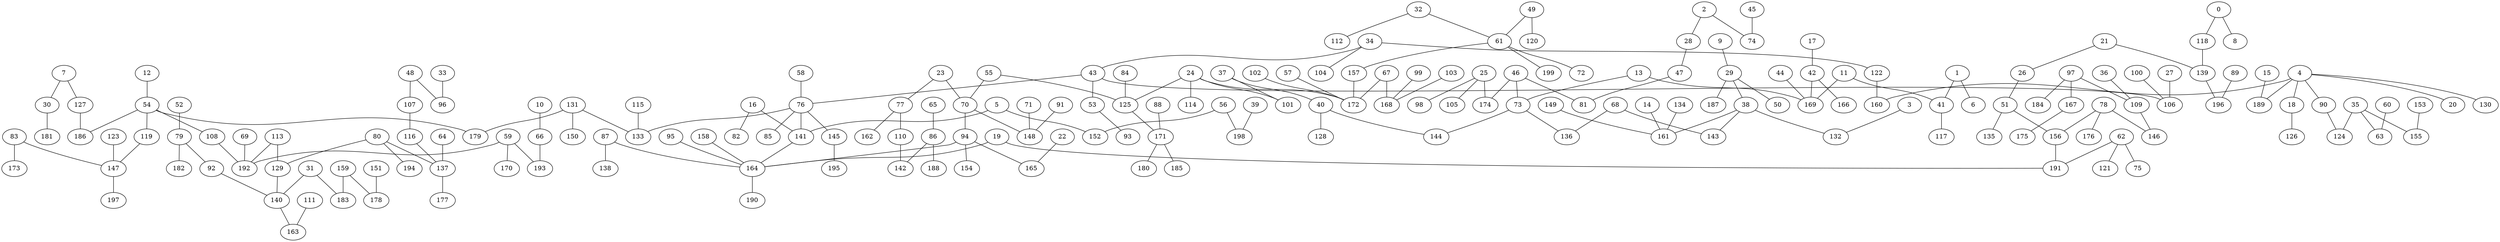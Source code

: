 graph {
54  [Label = "54 (0.00)"]
119  [Label = "119 (0.00)"]
45  [Label = "45 (0.00)"]
74  [Label = "74 (0.00)"]
92  [Label = "92 (0.00)"]
140  [Label = "140 (0.00)"]
42  [Label = "42 (0.00)"]
169  [Label = "169 (0.00)"]
12  [Label = "12 (0.00)"]
31  [Label = "31 (0.00)"]
127  [Label = "127 (0.00)"]
186  [Label = "186 (0.00)"]
147  [Label = "147 (0.00)"]
29  [Label = "29 (0.00)"]
187  [Label = "187 (0.00)"]
34  [Label = "34 (0.00)"]
104  [Label = "104 (0.00)"]
4  [Label = "4 (0.00)"]
189  [Label = "189 (0.00)"]
35  [Label = "35 (0.00)"]
63  [Label = "63 (0.00)"]
23  [Label = "23 (0.00)"]
77  [Label = "77 (0.00)"]
108  [Label = "108 (0.00)"]
113  [Label = "113 (0.00)"]
192  [Label = "192 (0.00)"]
183  [Label = "183 (0.00)"]
38  [Label = "38 (0.00)"]
143  [Label = "143 (0.00)"]
179  [Label = "179 (0.00)"]
161  [Label = "161 (0.00)"]
87  [Label = "87 (0.00)"]
164  [Label = "164 (0.00)"]
157  [Label = "157 (0.00)"]
172  [Label = "172 (0.00)"]
138  [Label = "138 (0.00)"]
24  [Label = "24 (0.00)"]
101  [Label = "101 (0.00)"]
55  [Label = "55 (0.00)"]
125  [Label = "125 (0.00)"]
155  [Label = "155 (0.00)"]
67  [Label = "67 (0.00)"]
141  [Label = "141 (0.00)"]
56  [Label = "56 (0.00)"]
152  [Label = "152 (0.00)"]
89  [Label = "89 (0.00)"]
196  [Label = "196 (0.00)"]
122  [Label = "122 (0.00)"]
160  [Label = "160 (0.00)"]
43  [Label = "43 (0.00)"]
76  [Label = "76 (0.00)"]
46  [Label = "46 (0.00)"]
81  [Label = "81 (0.00)"]
70  [Label = "70 (0.00)"]
198  [Label = "198 (0.00)"]
171  [Label = "171 (0.00)"]
25  [Label = "25 (0.00)"]
98  [Label = "98 (0.00)"]
148  [Label = "148 (0.00)"]
51  [Label = "51 (0.00)"]
156  [Label = "156 (0.00)"]
62  [Label = "62 (0.00)"]
191  [Label = "191 (0.00)"]
159  [Label = "159 (0.00)"]
3  [Label = "3 (0.00)"]
132  [Label = "132 (0.00)"]
36  [Label = "36 (0.00)"]
109  [Label = "109 (0.00)"]
86  [Label = "86 (0.00)"]
142  [Label = "142 (0.00)"]
115  [Label = "115 (0.00)"]
133  [Label = "133 (0.00)"]
103  [Label = "103 (0.00)"]
168  [Label = "168 (0.00)"]
178  [Label = "178 (0.00)"]
107  [Label = "107 (0.00)"]
116  [Label = "116 (0.00)"]
18  [Label = "18 (0.00)"]
126  [Label = "126 (0.00)"]
162  [Label = "162 (0.00)"]
97  [Label = "97 (0.00)"]
184  [Label = "184 (0.00)"]
131  [Label = "131 (0.00)"]
145  [Label = "145 (0.00)"]
90  [Label = "90 (0.00)"]
94  [Label = "94 (0.00)"]
20  [Label = "20 (0.00)"]
121  [Label = "121 (0.00)"]
129  [Label = "129 (0.00)"]
106  [Label = "106 (0.00)"]
26  [Label = "26 (0.00)"]
32  [Label = "32 (0.00)"]
112  [Label = "112 (0.00)"]
84  [Label = "84 (0.00)"]
197  [Label = "197 (0.00)"]
13  [Label = "13 (0.00)"]
73  [Label = "73 (0.00)"]
100  [Label = "100 (0.00)"]
5  [Label = "5 (0.00)"]
2  [Label = "2 (0.00)"]
150  [Label = "150 (0.00)"]
146  [Label = "146 (0.00)"]
53  [Label = "53 (0.00)"]
136  [Label = "136 (0.00)"]
111  [Label = "111 (0.00)"]
163  [Label = "163 (0.00)"]
137  [Label = "137 (0.00)"]
177  [Label = "177 (0.00)"]
83  [Label = "83 (0.00)"]
80  [Label = "80 (0.00)"]
194  [Label = "194 (0.00)"]
15  [Label = "15 (0.00)"]
188  [Label = "188 (0.00)"]
124  [Label = "124 (0.00)"]
14  [Label = "14 (0.00)"]
78  [Label = "78 (0.00)"]
88  [Label = "88 (0.00)"]
19  [Label = "19 (0.00)"]
102  [Label = "102 (0.00)"]
59  [Label = "59 (0.00)"]
110  [Label = "110 (0.00)"]
33  [Label = "33 (0.00)"]
96  [Label = "96 (0.00)"]
158  [Label = "158 (0.00)"]
40  [Label = "40 (0.00)"]
128  [Label = "128 (0.00)"]
21  [Label = "21 (0.00)"]
139  [Label = "139 (0.00)"]
11  [Label = "11 (0.00)"]
41  [Label = "41 (0.00)"]
151  [Label = "151 (0.00)"]
167  [Label = "167 (0.00)"]
195  [Label = "195 (0.00)"]
37  [Label = "37 (0.00)"]
52  [Label = "52 (0.00)"]
79  [Label = "79 (0.00)"]
180  [Label = "180 (0.00)"]
60  [Label = "60 (0.00)"]
174  [Label = "174 (0.00)"]
58  [Label = "58 (0.00)"]
39  [Label = "39 (0.00)"]
22  [Label = "22 (0.00)"]
165  [Label = "165 (0.00)"]
66  [Label = "66 (0.00)"]
193  [Label = "193 (0.00)"]
7  [Label = "7 (0.00)"]
30  [Label = "30 (0.00)"]
181  [Label = "181 (0.00)"]
16  [Label = "16 (0.00)"]
1  [Label = "1 (0.00)"]
176  [Label = "176 (0.00)"]
99  [Label = "99 (0.00)"]
61  [Label = "61 (0.00)"]
199  [Label = "199 (0.00)"]
144  [Label = "144 (0.00)"]
47  [Label = "47 (0.00)"]
48  [Label = "48 (0.00)"]
123  [Label = "123 (0.00)"]
130  [Label = "130 (0.00)"]
49  [Label = "49 (0.00)"]
10  [Label = "10 (0.00)"]
149  [Label = "149 (0.00)"]
9  [Label = "9 (0.00)"]
68  [Label = "68 (0.00)"]
114  [Label = "114 (0.00)"]
71  [Label = "71 (0.00)"]
91  [Label = "91 (0.00)"]
44  [Label = "44 (0.00)"]
117  [Label = "117 (0.00)"]
75  [Label = "75 (0.00)"]
85  [Label = "85 (0.00)"]
17  [Label = "17 (0.00)"]
105  [Label = "105 (0.00)"]
64  [Label = "64 (0.00)"]
28  [Label = "28 (0.00)"]
135  [Label = "135 (0.00)"]
93  [Label = "93 (0.00)"]
69  [Label = "69 (0.00)"]
57  [Label = "57 (0.00)"]
153  [Label = "153 (0.00)"]
27  [Label = "27 (0.00)"]
185  [Label = "185 (0.00)"]
118  [Label = "118 (0.00)"]
175  [Label = "175 (0.00)"]
95  [Label = "95 (0.00)"]
166  [Label = "166 (0.00)"]
120  [Label = "120 (0.00)"]
6  [Label = "6 (0.00)"]
50  [Label = "50 (0.00)"]
65  [Label = "65 (0.00)"]
170  [Label = "170 (0.00)"]
182  [Label = "182 (0.00)"]
190  [Label = "190 (0.00)"]
134  [Label = "134 (0.00)"]
72  [Label = "72 (0.00)"]
154  [Label = "154 (0.00)"]
0  [Label = "0 (0.00)"]
82  [Label = "82 (0.00)"]
173  [Label = "173 (0.00)"]
8  [Label = "8 (0.00)"]

54--119  [Label = "1.27"]
45--74  [Label = "2.00"]
92--140  [Label = "2.22"]
42--169  [Label = "2.91"]
12--54  [Label = "2.99"]
31--140  [Label = "3.39"]
127--186  [Label = "3.69"]
119--147  [Label = "4.90"]
29--187  [Label = "4.98"]
34--104  [Label = "5.30"]
4--189  [Label = "5.60"]
35--63  [Label = "5.65"]
23--77  [Label = "6.31"]
54--108  [Label = "6.53"]
113--192  [Label = "6.61"]
31--183  [Label = "6.87"]
38--143  [Label = "6.94"]
54--179  [Label = "7.49"]
38--161  [Label = "7.51"]
87--164  [Label = "7.64"]
157--172  [Label = "7.81"]
87--138  [Label = "7.89"]
24--101  [Label = "8.11"]
55--125  [Label = "8.45"]
35--155  [Label = "8.64"]
67--172  [Label = "9.02"]
141--164  [Label = "9.02"]
24--172  [Label = "9.08"]
56--152  [Label = "9.18"]
89--196  [Label = "9.90"]
122--160  [Label = "11.59"]
43--76  [Label = "11.82"]
46--81  [Label = "11.91"]
55--70  [Label = "12.05"]
56--198  [Label = "12.15"]
125--171  [Label = "12.24"]
25--98  [Label = "12.33"]
70--148  [Label = "12.79"]
51--156  [Label = "13.04"]
62--191  [Label = "13.11"]
159--183  [Label = "13.13"]
3--132  [Label = "13.16"]
36--109  [Label = "13.54"]
86--142  [Label = "14.23"]
115--133  [Label = "14.42"]
103--168  [Label = "14.50"]
159--178  [Label = "15.13"]
107--116  [Label = "15.38"]
76--141  [Label = "15.84"]
18--126  [Label = "16.11"]
77--162  [Label = "16.18"]
97--184  [Label = "16.28"]
131--179  [Label = "16.73"]
76--133  [Label = "16.77"]
76--145  [Label = "16.95"]
67--168  [Label = "17.52"]
4--90  [Label = "17.65"]
70--94  [Label = "17.81"]
4--20  [Label = "17.84"]
62--121  [Label = "17.86"]
129--140  [Label = "18.08"]
43--106  [Label = "18.11"]
26--51  [Label = "18.13"]
32--112  [Label = "18.23"]
84--125  [Label = "18.32"]
147--197  [Label = "18.49"]
13--73  [Label = "18.57"]
100--106  [Label = "18.62"]
5--152  [Label = "18.63"]
34--122  [Label = "19.63"]
2--74  [Label = "19.91"]
131--150  [Label = "20.76"]
109--146  [Label = "21.17"]
43--53  [Label = "21.48"]
73--136  [Label = "21.84"]
24--125  [Label = "22.11"]
111--163  [Label = "22.38"]
5--141  [Label = "22.83"]
137--177  [Label = "23.13"]
83--147  [Label = "23.64"]
80--194  [Label = "23.69"]
15--189  [Label = "24.30"]
34--43  [Label = "24.36"]
86--188  [Label = "24.40"]
90--124  [Label = "24.43"]
14--161  [Label = "24.60"]
78--156  [Label = "24.71"]
88--171  [Label = "24.83"]
19--191  [Label = "24.90"]
4--18  [Label = "24.91"]
102--172  [Label = "25.32"]
59--192  [Label = "26.94"]
80--129  [Label = "27.37"]
156--191  [Label = "27.40"]
110--142  [Label = "27.56"]
19--164  [Label = "27.95"]
116--137  [Label = "28.66"]
77--110  [Label = "28.86"]
33--96  [Label = "28.92"]
108--192  [Label = "29.15"]
158--164  [Label = "29.26"]
40--128  [Label = "29.44"]
80--137  [Label = "30.12"]
21--139  [Label = "30.13"]
11--41  [Label = "30.22"]
94--164  [Label = "30.48"]
151--178  [Label = "30.52"]
46--73  [Label = "30.69"]
97--167  [Label = "30.74"]
145--195  [Label = "31.09"]
37--101  [Label = "31.19"]
52--79  [Label = "31.31"]
171--180  [Label = "31.40"]
60--63  [Label = "31.53"]
46--174  [Label = "31.60"]
131--133  [Label = "31.62"]
58--76  [Label = "31.77"]
39--198  [Label = "32.27"]
22--165  [Label = "32.72"]
113--129  [Label = "33.57"]
23--70  [Label = "33.89"]
66--193  [Label = "34.10"]
7--30  [Label = "34.50"]
30--181  [Label = "34.77"]
16--141  [Label = "34.91"]
1--41  [Label = "35.31"]
78--176  [Label = "36.66"]
139--196  [Label = "37.09"]
94--165  [Label = "37.38"]
99--168  [Label = "37.44"]
11--169  [Label = "37.91"]
21--26  [Label = "38.11"]
61--199  [Label = "38.23"]
40--144  [Label = "38.33"]
47--81  [Label = "39.05"]
48--107  [Label = "39.24"]
123--147  [Label = "39.43"]
4--130  [Label = "39.66"]
4--160  [Label = "39.90"]
61--157  [Label = "39.96"]
37--40  [Label = "39.97"]
49--61  [Label = "40.19"]
25--174  [Label = "40.95"]
48--96  [Label = "41.21"]
140--163  [Label = "41.23"]
29--38  [Label = "41.40"]
10--66  [Label = "41.49"]
149--161  [Label = "41.73"]
73--144  [Label = "42.00"]
35--124  [Label = "42.28"]
9--29  [Label = "42.51"]
32--61  [Label = "43.00"]
79--92  [Label = "43.34"]
68--136  [Label = "43.45"]
24--114  [Label = "43.53"]
78--146  [Label = "44.16"]
7--127  [Label = "44.40"]
68--143  [Label = "46.35"]
71--148  [Label = "47.06"]
13--169  [Label = "47.16"]
91--148  [Label = "49.14"]
44--169  [Label = "49.55"]
41--117  [Label = "49.81"]
62--75  [Label = "50.56"]
76--85  [Label = "51.33"]
17--42  [Label = "51.37"]
25--105  [Label = "51.70"]
64--137  [Label = "51.73"]
28--47  [Label = "53.30"]
51--135  [Label = "54.23"]
53--93  [Label = "54.63"]
69--192  [Label = "55.06"]
2--28  [Label = "55.53"]
97--109  [Label = "55.83"]
57--172  [Label = "56.35"]
153--155  [Label = "56.36"]
54--186  [Label = "56.53"]
27--106  [Label = "56.55"]
171--185  [Label = "56.85"]
38--132  [Label = "57.63"]
118--139  [Label = "57.73"]
167--175  [Label = "59.16"]
95--164  [Label = "60.34"]
42--166  [Label = "61.72"]
49--120  [Label = "62.70"]
1--6  [Label = "64.89"]
29--50  [Label = "66.40"]
59--193  [Label = "66.74"]
65--86  [Label = "67.23"]
59--170  [Label = "70.12"]
79--182  [Label = "70.48"]
164--190  [Label = "72.82"]
134--161  [Label = "77.72"]
61--72  [Label = "78.15"]
94--154  [Label = "90.27"]
0--118  [Label = "98.19"]
16--82  [Label = "106.83"]
83--173  [Label = "122.27"]
0--8  [Label = "126.70"]
}
